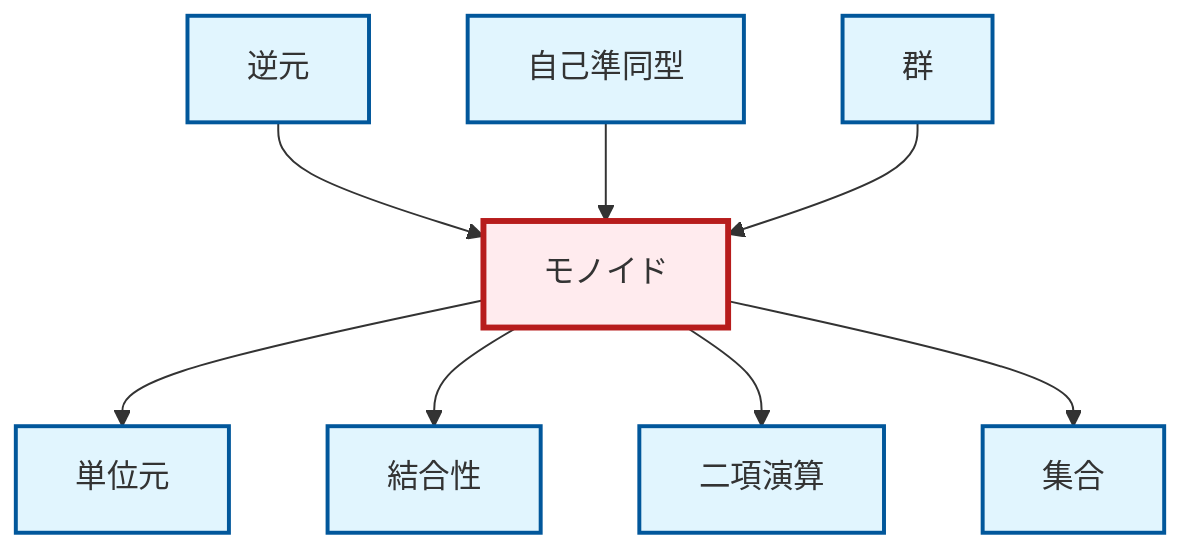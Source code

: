 graph TD
    classDef definition fill:#e1f5fe,stroke:#01579b,stroke-width:2px
    classDef theorem fill:#f3e5f5,stroke:#4a148c,stroke-width:2px
    classDef axiom fill:#fff3e0,stroke:#e65100,stroke-width:2px
    classDef example fill:#e8f5e9,stroke:#1b5e20,stroke-width:2px
    classDef current fill:#ffebee,stroke:#b71c1c,stroke-width:3px
    def-set["集合"]:::definition
    def-binary-operation["二項演算"]:::definition
    def-associativity["結合性"]:::definition
    def-group["群"]:::definition
    def-identity-element["単位元"]:::definition
    def-monoid["モノイド"]:::definition
    def-endomorphism["自己準同型"]:::definition
    def-inverse-element["逆元"]:::definition
    def-inverse-element --> def-monoid
    def-monoid --> def-identity-element
    def-endomorphism --> def-monoid
    def-monoid --> def-associativity
    def-monoid --> def-binary-operation
    def-monoid --> def-set
    def-group --> def-monoid
    class def-monoid current